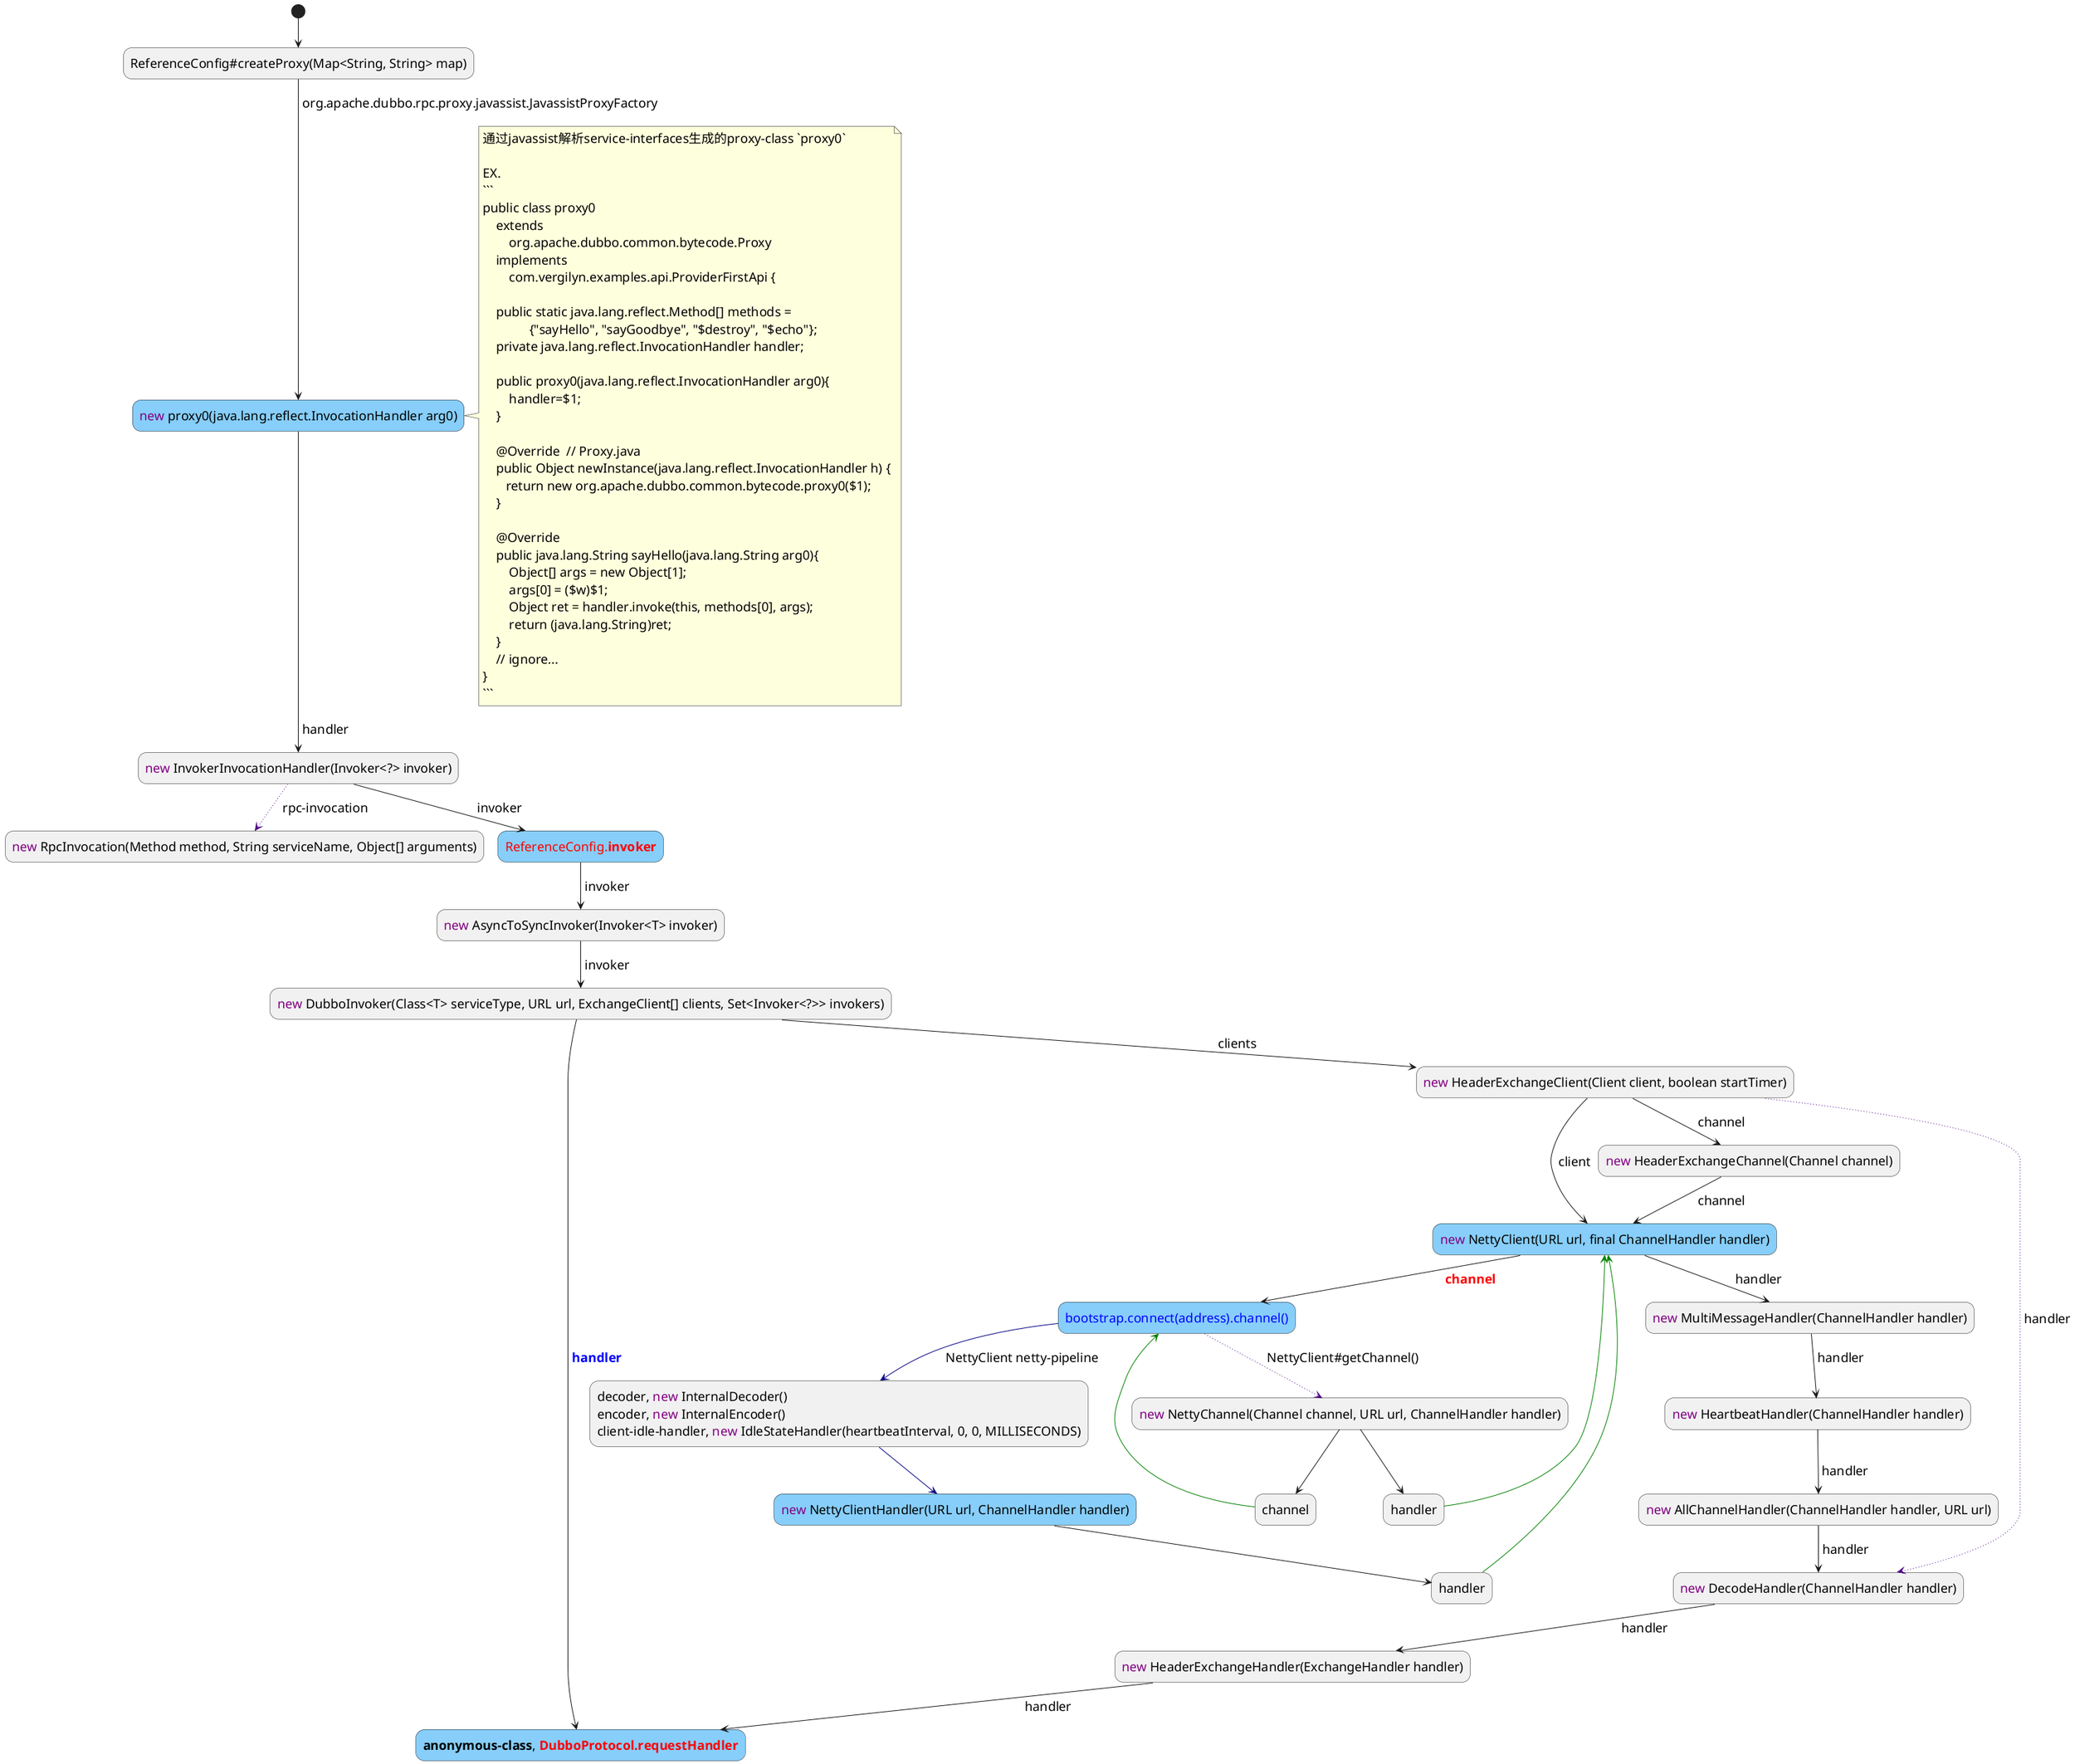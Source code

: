 @startuml
skinparam DefaultFontSize 18

skinparam activity{
  BackgroundColor<< important >> LightSkyBlue
}

(*)--> "ReferenceConfig#createProxy(Map<String, String> map)" AS CreateProxy
-->[ org.apache.dubbo.rpc.proxy.javassist.JavassistProxyFactory] "<color:purple>new</color> proxy0(java.lang.reflect.InvocationHandler arg0)" AS proxy0 <<important>>
note right
通过javassist解析service-interfaces生成的proxy-class `proxy0`

EX.
```
public class proxy0
    extends
        org.apache.dubbo.common.bytecode.Proxy
    implements
        com.vergilyn.examples.api.ProviderFirstApi {

    public static java.lang.reflect.Method[] methods =
              {"sayHello", "sayGoodbye", "$destroy", "$echo"};
    private java.lang.reflect.InvocationHandler handler;

    public proxy0(java.lang.reflect.InvocationHandler arg0){
        handler=$1;
    }

    @Override  // Proxy.java
    public Object newInstance(java.lang.reflect.InvocationHandler h) {
       return new org.apache.dubbo.common.bytecode.proxy0($1);
    }

    @Override
    public java.lang.String sayHello(java.lang.String arg0){
        Object[] args = new Object[1];
        args[0] = ($w)$1;
        Object ret = handler.invoke(this, methods[0], args);
        return (java.lang.String)ret;
    }
    // ignore...
}
```
endnote

-->[ handler] "<color:purple>new</color> InvokerInvocationHandler(Invoker<?> invoker)" AS InvokerInvocationHandler
InvokerInvocationHandler .[#Indigo].>[ rpc-invocation] "<color:purple>new</color> RpcInvocation(Method method, String serviceName, Object[] arguments)"

InvokerInvocationHandler -->[ invoker] "<color:red>ReferenceConfig.**invoker**</color>" AS invoker <<important>>
-->[ invoker] "<color:purple>new</color> AsyncToSyncInvoker(Invoker<T> invoker)"

-->[ invoker] "<color:purple>new</color> DubboInvoker(Class<T> serviceType, URL url, ExchangeClient[] clients, Set<Invoker<?>> invokers)" AS DubboInvoker

DubboInvoker -->[ <color:BLUE>**handler**</color>] "**anonymous-class**, <color:red>**DubboProtocol.requestHandler**</color>" AS CoreHandler <<important>>

DubboInvoker -->[ clients] "<color:purple>new</color> HeaderExchangeClient(Client client, boolean startTimer)" AS HeaderExchangeClient

HeaderExchangeClient .[#Indigo].>[ handler] "<color:purple>new</color> DecodeHandler(ChannelHandler handler)" AS DecodeHandler
DecodeHandler -->[ handler] "<color:purple>new</color> HeaderExchangeHandler(ExchangeHandler handler)" AS HeaderExchangeHandler
HeaderExchangeHandler -->[ handler] CoreHandler

HeaderExchangeClient -->[ channel] "<color:purple>new</color> HeaderExchangeChannel(Channel channel)" AS HeaderExchangeChannel.channel

HeaderExchangeChannel.channel -->[ channel] "<color:purple>new</color> NettyClient(URL url, final ChannelHandler handler)" AS NettyClient <<important>>

HeaderExchangeClient -->[ client] NettyClient

NettyClient -->[ handler] "<color:purple>new</color> MultiMessageHandler(ChannelHandler handler)" AS MultiMessageHandler
MultiMessageHandler -->[ handler] "<color:purple>new</color> HeartbeatHandler(ChannelHandler handler)" AS HeartbeatHandler
HeartbeatHandler -->[ handler] "<color:purple>new</color> AllChannelHandler(ChannelHandler handler, URL url)" AS AllChannelHandler
AllChannelHandler -->[ handler] DecodeHandler

NettyClient -->[ <color:red>**channel**] "<color:blue>bootstrap.connect(address).channel()</color>" AS NettyClient.channel <<important>>
NettyClient.channel .[#Indigo].>[ NettyClient#getChannel()] "<color:purple>new</color> NettyChannel(Channel channel, URL url, ChannelHandler handler)" AS NettyChannel
NettyChannel --> "channel" AS NettyChannel.channel
NettyChannel.channel -[#green]-> NettyClient.channel
NettyChannel --> "handler" AS NettyChannel.handler
NettyChannel.handler -[#green]-> NettyClient

NettyClient.channel -[#Navy]->[ NettyClient netty-pipeline] "
decoder, <color:purple>new</color> InternalDecoder()
encoder, <color:purple>new</color> InternalEncoder()
client-idle-handler, <color:purple>new</color> IdleStateHandler(heartbeatInterval, 0, 0, MILLISECONDS)" AS NettyClient.childHandler

NettyClient.childHandler -[#Navy]-> "<color:purple>new</color> NettyClientHandler(URL url, ChannelHandler handler)" AS NettyClientHandler <<important>>
NettyClientHandler --> "handler" AS NettyClientHandler.handler
NettyClientHandler.handler -[#green]-> NettyClient

@enduml